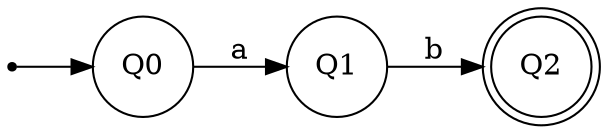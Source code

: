 digraph {
    rankdir=LR;
    inic [shape=point];
    inic -> Q0;
    Q0 [shape=circle];
    Q1 [shape=circle];
    Q2 [shape=doublecircle];
    Q0 -> Q1 [label="a"];
    Q1 -> Q2 [label="b"];
}